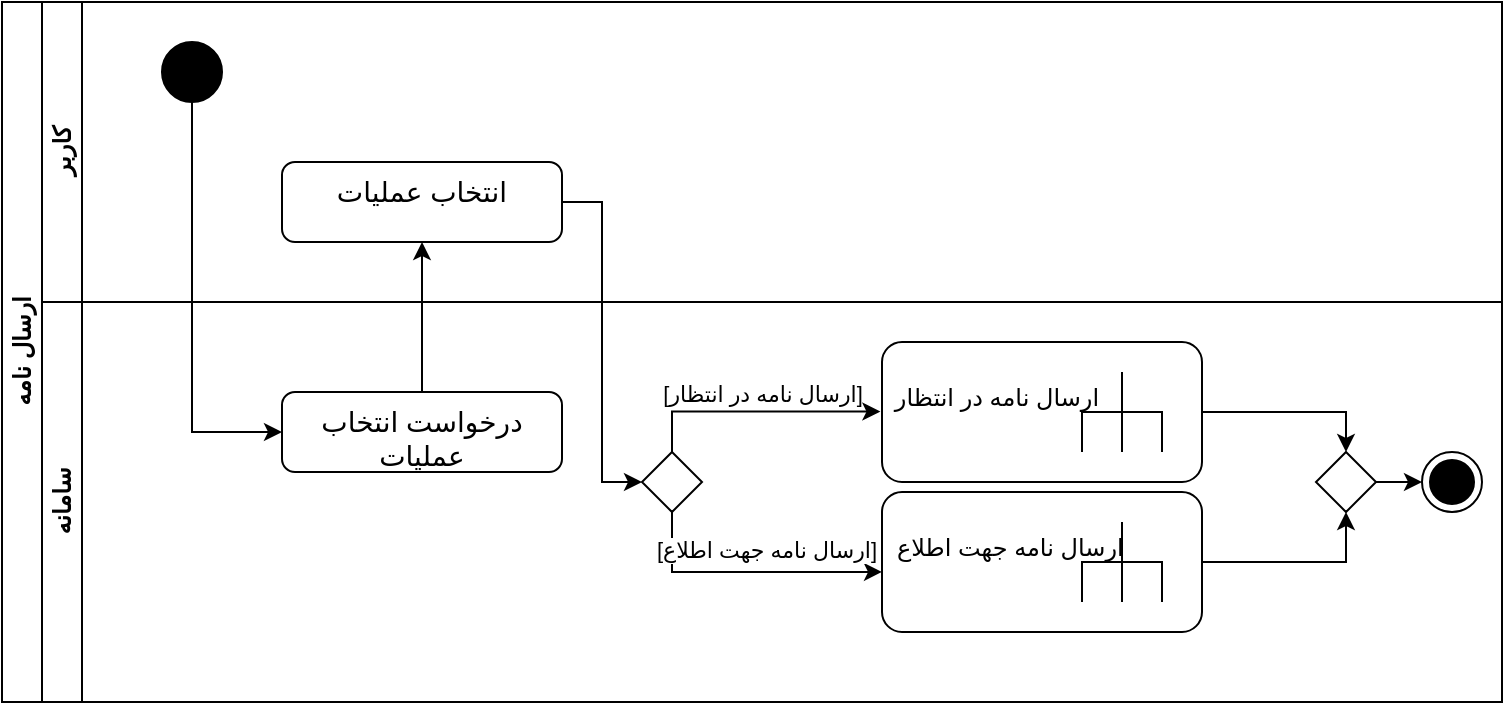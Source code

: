 <mxfile version="23.0.2" type="google">
  <diagram name="Page-1" id="-nksCHoNvisrf72eCqJS">
    <mxGraphModel grid="1" page="1" gridSize="10" guides="1" tooltips="1" connect="1" arrows="1" fold="1" pageScale="1" pageWidth="827" pageHeight="1169" math="0" shadow="0">
      <root>
        <mxCell id="0" />
        <mxCell id="1" parent="0" />
        <mxCell id="Wluimr_UP12LLSNRzbcD-1" value="ارسال نامه" style="swimlane;html=1;childLayout=stackLayout;resizeParent=1;resizeParentMax=0;horizontal=0;startSize=20;horizontalStack=0;" vertex="1" parent="1">
          <mxGeometry x="60" y="60" width="750" height="350" as="geometry" />
        </mxCell>
        <mxCell id="Wluimr_UP12LLSNRzbcD-2" value="کاربر" style="swimlane;html=1;startSize=20;horizontal=0;" vertex="1" parent="Wluimr_UP12LLSNRzbcD-1">
          <mxGeometry x="20" width="730" height="150" as="geometry">
            <mxRectangle x="20" width="490" height="30" as="alternateBounds" />
          </mxGeometry>
        </mxCell>
        <mxCell id="Wluimr_UP12LLSNRzbcD-3" value="" style="ellipse;fillColor=strokeColor;html=1;" vertex="1" parent="Wluimr_UP12LLSNRzbcD-2">
          <mxGeometry x="60" y="20" width="30" height="30" as="geometry" />
        </mxCell>
        <mxCell id="Wluimr_UP12LLSNRzbcD-6" style="edgeStyle=orthogonalEdgeStyle;rounded=0;orthogonalLoop=1;jettySize=auto;html=1;" edge="1" parent="Wluimr_UP12LLSNRzbcD-1" source="Wluimr_UP12LLSNRzbcD-3" target="Wluimr_UP12LLSNRzbcD-16">
          <mxGeometry relative="1" as="geometry">
            <mxPoint x="95" y="200" as="targetPoint" />
            <Array as="points">
              <mxPoint x="95" y="215" />
            </Array>
          </mxGeometry>
        </mxCell>
        <mxCell id="Wluimr_UP12LLSNRzbcD-11" value="سامانه" style="swimlane;html=1;startSize=20;horizontal=0;" vertex="1" parent="Wluimr_UP12LLSNRzbcD-1">
          <mxGeometry x="20" y="150" width="730" height="200" as="geometry" />
        </mxCell>
        <mxCell id="Wluimr_UP12LLSNRzbcD-13" value="" style="rhombus;" vertex="1" parent="Wluimr_UP12LLSNRzbcD-11">
          <mxGeometry x="637" y="75" width="30" height="30" as="geometry" />
        </mxCell>
        <mxCell id="Wluimr_UP12LLSNRzbcD-19" value="" style="edgeStyle=orthogonalEdgeStyle;rounded=0;orthogonalLoop=1;jettySize=auto;html=1;entryX=-0.005;entryY=0.497;entryDx=0;entryDy=0;entryPerimeter=0;" edge="1" parent="Wluimr_UP12LLSNRzbcD-11" source="Wluimr_UP12LLSNRzbcD-21" target="Wluimr_UP12LLSNRzbcD-25">
          <mxGeometry relative="1" as="geometry">
            <mxPoint x="380" y="55" as="targetPoint" />
            <Array as="points">
              <mxPoint x="315" y="55" />
            </Array>
          </mxGeometry>
        </mxCell>
        <mxCell id="kTZeIw1hXvDxkSxNdyxB-2" value="[ارسال نامه در انتظار]" style="edgeLabel;html=1;align=center;verticalAlign=middle;resizable=0;points=[];" connectable="0" vertex="1" parent="Wluimr_UP12LLSNRzbcD-19">
          <mxGeometry x="0.263" y="2" relative="1" as="geometry">
            <mxPoint x="-14" y="-7" as="offset" />
          </mxGeometry>
        </mxCell>
        <mxCell id="Wluimr_UP12LLSNRzbcD-21" value="" style="rhombus;" vertex="1" parent="Wluimr_UP12LLSNRzbcD-11">
          <mxGeometry x="300" y="75" width="30" height="30" as="geometry" />
        </mxCell>
        <mxCell id="Wluimr_UP12LLSNRzbcD-40" style="edgeStyle=orthogonalEdgeStyle;rounded=0;orthogonalLoop=1;jettySize=auto;html=1;" edge="1" parent="Wluimr_UP12LLSNRzbcD-11" source="Wluimr_UP12LLSNRzbcD-25" target="Wluimr_UP12LLSNRzbcD-13">
          <mxGeometry relative="1" as="geometry">
            <Array as="points">
              <mxPoint x="652" y="55" />
            </Array>
          </mxGeometry>
        </mxCell>
        <mxCell id="Wluimr_UP12LLSNRzbcD-25" value="ارسال نامه در انتظار&amp;nbsp; &amp;nbsp; &amp;nbsp; &amp;nbsp; &amp;nbsp; &amp;nbsp; &amp;nbsp; &amp;nbsp; &amp;nbsp;" style="shape=mxgraph.uml25.behaviorAction;html=1;rounded=1;absoluteArcSize=1;arcSize=10;align=center;spacingLeft=5;whiteSpace=wrap;" vertex="1" parent="Wluimr_UP12LLSNRzbcD-11">
          <mxGeometry x="420" y="20" width="160" height="70" as="geometry" />
        </mxCell>
        <mxCell id="Wluimr_UP12LLSNRzbcD-26" value="" style="edgeStyle=orthogonalEdgeStyle;rounded=0;orthogonalLoop=1;jettySize=auto;html=1;" edge="1" parent="Wluimr_UP12LLSNRzbcD-11" source="Wluimr_UP12LLSNRzbcD-27" target="Wluimr_UP12LLSNRzbcD-13">
          <mxGeometry relative="1" as="geometry">
            <Array as="points">
              <mxPoint x="652" y="130" />
            </Array>
          </mxGeometry>
        </mxCell>
        <mxCell id="Wluimr_UP12LLSNRzbcD-27" value="ارسال نامه جهت اطلاع&amp;nbsp; &amp;nbsp; &amp;nbsp; &amp;nbsp; &amp;nbsp; &amp;nbsp; &amp;nbsp; &amp;nbsp; &amp;nbsp;&amp;nbsp;" style="shape=mxgraph.uml25.behaviorAction;html=1;rounded=1;absoluteArcSize=1;arcSize=10;align=center;spacingLeft=5;whiteSpace=wrap;" vertex="1" parent="Wluimr_UP12LLSNRzbcD-11">
          <mxGeometry x="420" y="95" width="160" height="70" as="geometry" />
        </mxCell>
        <mxCell id="Wluimr_UP12LLSNRzbcD-32" style="edgeStyle=orthogonalEdgeStyle;rounded=0;orthogonalLoop=1;jettySize=auto;html=1;entryX=0;entryY=0.571;entryDx=0;entryDy=0;entryPerimeter=0;" edge="1" parent="Wluimr_UP12LLSNRzbcD-11" source="Wluimr_UP12LLSNRzbcD-21" target="Wluimr_UP12LLSNRzbcD-27">
          <mxGeometry relative="1" as="geometry">
            <Array as="points">
              <mxPoint x="315" y="135" />
            </Array>
          </mxGeometry>
        </mxCell>
        <mxCell id="kTZeIw1hXvDxkSxNdyxB-3" value="[ارسال نامه جهت اطلاع]" style="edgeLabel;html=1;align=center;verticalAlign=middle;resizable=0;points=[];" connectable="0" vertex="1" parent="Wluimr_UP12LLSNRzbcD-32">
          <mxGeometry x="0.057" y="-2" relative="1" as="geometry">
            <mxPoint x="5" y="-13" as="offset" />
          </mxGeometry>
        </mxCell>
        <mxCell id="Wluimr_UP12LLSNRzbcD-4" value="&lt;font style=&quot;font-size: 14px;&quot;&gt;انتخاب عملیات&lt;/font&gt;" style="html=1;align=center;verticalAlign=top;rounded=1;absoluteArcSize=1;arcSize=13;dashed=0;whiteSpace=wrap;" vertex="1" parent="Wluimr_UP12LLSNRzbcD-11">
          <mxGeometry x="120" y="-70" width="140" height="40" as="geometry" />
        </mxCell>
        <mxCell id="Wluimr_UP12LLSNRzbcD-7" style="edgeStyle=orthogonalEdgeStyle;rounded=0;orthogonalLoop=1;jettySize=auto;html=1;entryX=0.5;entryY=1;entryDx=0;entryDy=0;" edge="1" parent="Wluimr_UP12LLSNRzbcD-11" source="Wluimr_UP12LLSNRzbcD-16" target="Wluimr_UP12LLSNRzbcD-4">
          <mxGeometry relative="1" as="geometry" />
        </mxCell>
        <mxCell id="Wluimr_UP12LLSNRzbcD-8" style="edgeStyle=orthogonalEdgeStyle;rounded=0;orthogonalLoop=1;jettySize=auto;html=1;entryX=0;entryY=0.5;entryDx=0;entryDy=0;" edge="1" parent="Wluimr_UP12LLSNRzbcD-11" source="Wluimr_UP12LLSNRzbcD-4" target="Wluimr_UP12LLSNRzbcD-21">
          <mxGeometry relative="1" as="geometry">
            <mxPoint x="360" y="155" as="targetPoint" />
          </mxGeometry>
        </mxCell>
        <mxCell id="Wluimr_UP12LLSNRzbcD-16" value="&lt;font style=&quot;font-size: 14px;&quot;&gt;درخواست انتخاب عملیات&lt;/font&gt;" style="html=1;align=center;verticalAlign=top;rounded=1;absoluteArcSize=1;arcSize=13;dashed=0;whiteSpace=wrap;" vertex="1" parent="Wluimr_UP12LLSNRzbcD-11">
          <mxGeometry x="120" y="45" width="140" height="40" as="geometry" />
        </mxCell>
        <mxCell id="Wluimr_UP12LLSNRzbcD-5" value="" style="ellipse;html=1;shape=endState;fillColor=strokeColor;" vertex="1" parent="Wluimr_UP12LLSNRzbcD-11">
          <mxGeometry x="690" y="75" width="30" height="30" as="geometry" />
        </mxCell>
        <mxCell id="Wluimr_UP12LLSNRzbcD-12" style="edgeStyle=orthogonalEdgeStyle;rounded=0;orthogonalLoop=1;jettySize=auto;html=1;" edge="1" parent="Wluimr_UP12LLSNRzbcD-11" source="Wluimr_UP12LLSNRzbcD-13" target="Wluimr_UP12LLSNRzbcD-5">
          <mxGeometry relative="1" as="geometry">
            <mxPoint x="820" y="420" as="targetPoint" />
          </mxGeometry>
        </mxCell>
      </root>
    </mxGraphModel>
  </diagram>
</mxfile>
